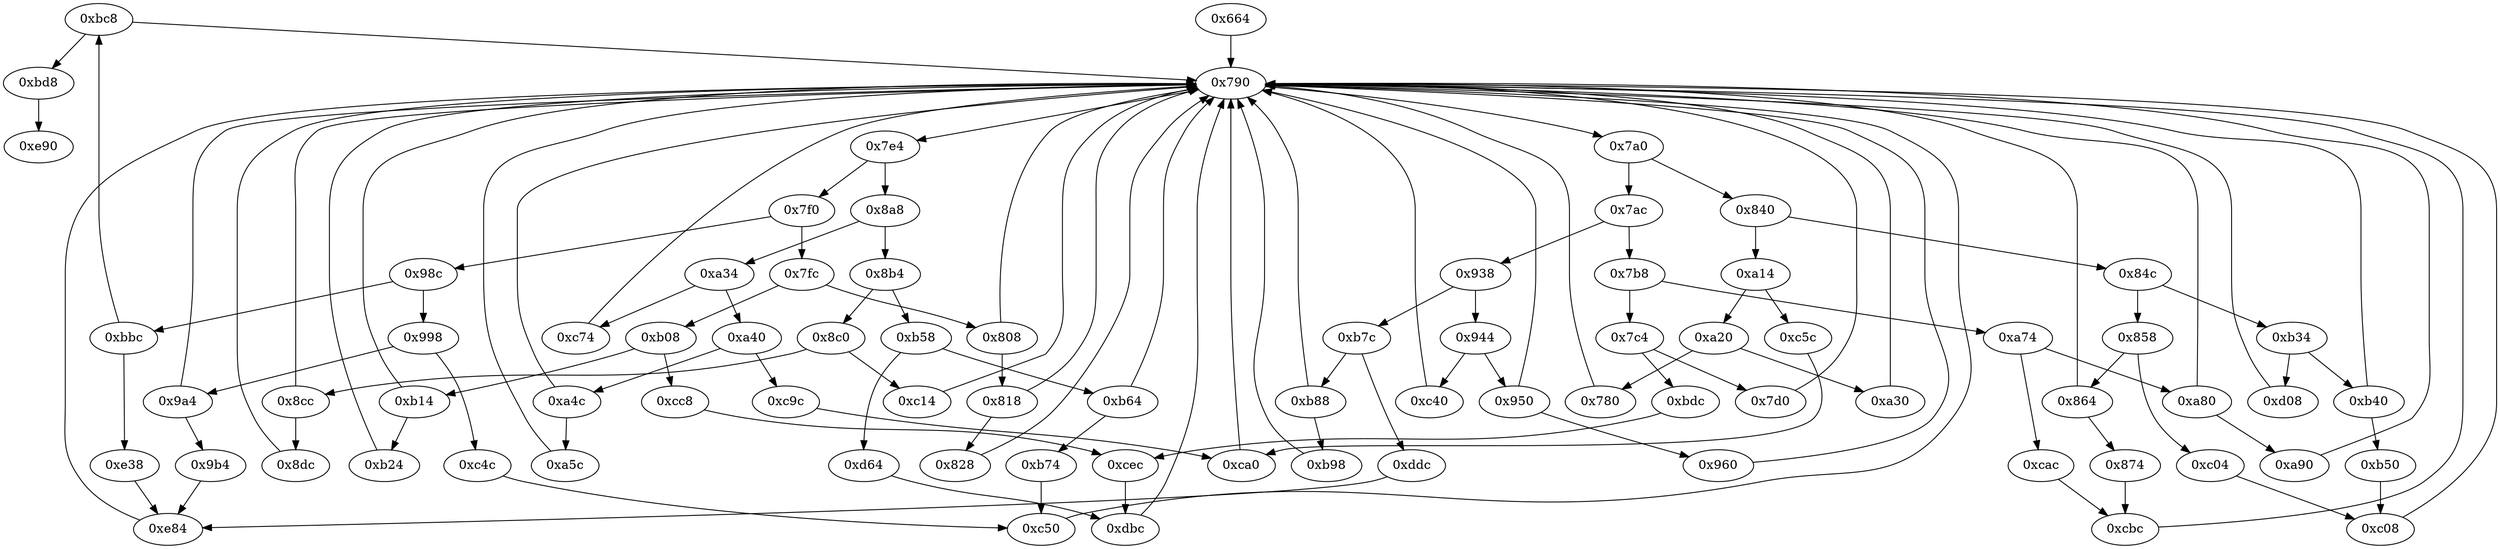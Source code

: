 strict digraph "" {
	"0xbd8"	 [opcode="[u'b']"];
	"0xe90"	 [opcode="[u'ldr', u'ldr', u'ldr', u'ldr', u'ldr', u'sub', u'sub', u'pop']"];
	"0xbd8" -> "0xe90";
	"0xdbc"	 [opcode="[u'mov', u'mov', u'cmn', u'mov', u'mov', u'teq', u'mov', u'b']"];
	"0x790"	 [opcode="[u'mov', u'ldr', u'cmp', u'b']"];
	"0xdbc" -> "0x790";
	"0xb24"	 [opcode="[u'mov', u'str', u'ldr', u'b']"];
	"0xb24" -> "0x790";
	"0x7fc"	 [opcode="[u'ldr', u'cmp', u'b']"];
	"0x808"	 [opcode="[u'ldr', u'cmp', u'mov', u'b']"];
	"0x7fc" -> "0x808";
	"0xb08"	 [opcode="[u'ldr', u'cmp', u'b']"];
	"0x7fc" -> "0xb08";
	"0xa40"	 [opcode="[u'ldr', u'cmp', u'b']"];
	"0xa4c"	 [opcode="[u'ldr', u'cmp', u'mov', u'b']"];
	"0xa40" -> "0xa4c";
	"0xc9c"	 [opcode="[u'mov']"];
	"0xa40" -> "0xc9c";
	"0xc4c"	 [opcode="[u'ldr']"];
	"0xc50"	 [opcode="[u'bl', u'ldr', u'b']"];
	"0xc4c" -> "0xc50";
	"0x780"	 [opcode="[u'ldr', u'cmp', u'mov', u'mov']"];
	"0x780" -> "0x790";
	"0xd64"	 [opcode="[u'sub', u'mov', u'str', u'ldr', u'ldr', u'cmp', u'mov', u'mov', u'strb', u'ldr', u'ldr', u'sub', u'mul', u'mvn', u'ldr', u'ldr', \
u'orr', u'mov', u'cmn', u'mov', u'cmp', u'mov']"];
	"0xd64" -> "0xdbc";
	"0xb7c"	 [opcode="[u'ldr', u'cmp', u'b']"];
	"0xb88"	 [opcode="[u'ldr', u'cmp', u'mov', u'b']"];
	"0xb7c" -> "0xb88";
	"0xddc"	 [opcode="[u'ldr', u'mov', u'str', u'ldr', u'ldr', u'rsb', u'mvn', u'mul', u'mov', u'eor', u'and', u'ldr', u'mov', u'ldr', u'cmp', u'mov', \
u'teq', u'ldr', u'mov', u'cmp', u'mov', u'mov', u'b']"];
	"0xb7c" -> "0xddc";
	"0x8cc"	 [opcode="[u'ldr', u'cmp', u'mov', u'b']"];
	"0x8dc"	 [opcode="[u'ldr', u'ldr', u'ldr', u'ldr', u'sub', u'mul', u'eor', u'and', u'ldr', u'mov', u'mov', u'ldr', u'cmp', u'mov', u'cmp', u'mov', \
u'mov', u'cmp', u'mov', u'mov', u'teq', u'mov', u'b']"];
	"0x8cc" -> "0x8dc";
	"0x8cc" -> "0x790";
	"0x7a0"	 [opcode="[u'ldr', u'cmp', u'b']"];
	"0x7ac"	 [opcode="[u'ldr', u'cmp', u'b']"];
	"0x7a0" -> "0x7ac";
	"0x840"	 [opcode="[u'ldr', u'cmp', u'b']"];
	"0x7a0" -> "0x840";
	"0x9b4"	 [opcode="[u'ldr', u'mov', u'ldr', u'ldr', u'ldr', u'sub', u'sub', u'add', u'mul', u'mov', u'eor', u'and', u'ldr', u'mov', u'ldr', u'cmp', \
u'mov', u'teq', u'ldr', u'mov', u'cmp', u'mov', u'mov', u'b']"];
	"0xe84"	 [opcode="[u'cmp', u'mov', u'b']"];
	"0x9b4" -> "0xe84";
	"0x864"	 [opcode="[u'ldr', u'cmp', u'mov', u'b']"];
	"0x874"	 [opcode="[u'ldr', u'ldr', u'mov', u'ldr', u'ldrb', u'ldr', u'sub', u'ldr', u'str', u'ldr', u'rsb', u'rsb', u'b']"];
	"0x864" -> "0x874";
	"0x864" -> "0x790";
	"0x944"	 [opcode="[u'ldr', u'cmp', u'b']"];
	"0xc40"	 [opcode="[u'ldr', u'mov', u'b']"];
	"0x944" -> "0xc40";
	"0x950"	 [opcode="[u'ldr', u'cmp', u'mov', u'b']"];
	"0x944" -> "0x950";
	"0x7d0"	 [opcode="[u'ldr', u'cmp', u'mov', u'ldr', u'b']"];
	"0x7d0" -> "0x790";
	"0x8b4"	 [opcode="[u'ldr', u'cmp', u'b']"];
	"0xb58"	 [opcode="[u'ldr', u'cmp', u'b']"];
	"0x8b4" -> "0xb58";
	"0x8c0"	 [opcode="[u'ldr', u'cmp', u'b']"];
	"0x8b4" -> "0x8c0";
	"0xb64"	 [opcode="[u'ldr', u'cmp', u'mov', u'b']"];
	"0xb74"	 [opcode="[u'ldr', u'b']"];
	"0xb64" -> "0xb74";
	"0xb64" -> "0x790";
	"0x7c4"	 [opcode="[u'ldr', u'cmp', u'b']"];
	"0x7c4" -> "0x7d0";
	"0xbdc"	 [opcode="[u'ldr', u'ldr', u'ldr', u'sub', u'mul', u'mvn', u'ldr', u'ldr', u'ldr', u'b']"];
	"0x7c4" -> "0xbdc";
	"0xa5c"	 [opcode="[u'ldr', u'ldr', u'ldr', u'cmp', u'mov', u'b']"];
	"0xa5c" -> "0x790";
	"0xb74" -> "0xc50";
	"0xa20"	 [opcode="[u'ldr', u'cmp', u'mov', u'b']"];
	"0xa20" -> "0x780";
	"0xa30"	 [opcode="[u'b']"];
	"0xa20" -> "0xa30";
	"0xb98"	 [opcode="[u'ldr', u'ldr', u'ldr', u'ldr', u'ldr', u'ldr', u'cmp', u'mov', u'b']"];
	"0xb88" -> "0xb98";
	"0xb88" -> "0x790";
	"0xbbc"	 [opcode="[u'ldr', u'cmp', u'b']"];
	"0xbc8"	 [opcode="[u'ldr', u'cmp', u'mov', u'b']"];
	"0xbbc" -> "0xbc8";
	"0xe38"	 [opcode="[u'ldr', u'mov', u'ldr', u'sub', u'mul', u'mov', u'eor', u'and', u'ldr', u'mov', u'ldr', u'cmp', u'mov', u'teq', u'ldr', u'mov', \
u'cmp', u'mov', u'mov']"];
	"0xbbc" -> "0xe38";
	"0xb40"	 [opcode="[u'ldr', u'cmp', u'mov', u'b']"];
	"0xb50"	 [opcode="[u'mov', u'b']"];
	"0xb40" -> "0xb50";
	"0xb40" -> "0x790";
	"0xcbc"	 [opcode="[u'str', u'ldr', u'b']"];
	"0x874" -> "0xcbc";
	"0xca0"	 [opcode="[u'str', u'ldr', u'b']"];
	"0xca0" -> "0x790";
	"0x7e4"	 [opcode="[u'ldr', u'cmp', u'b']"];
	"0x8a8"	 [opcode="[u'ldr', u'cmp', u'b']"];
	"0x7e4" -> "0x8a8";
	"0x7f0"	 [opcode="[u'ldr', u'cmp', u'b']"];
	"0x7e4" -> "0x7f0";
	"0x960"	 [opcode="[u'ldr', u'str', u'ldr', u'str', u'ldr', u'ldr', u'ldr', u'ldr', u'cmp', u'mov', u'b']"];
	"0x960" -> "0x790";
	"0x828"	 [opcode="[u'ldrb', u'ldr', u'ldr', u'cmp', u'mov', u'b']"];
	"0x828" -> "0x790";
	"0xa80"	 [opcode="[u'ldr', u'cmp', u'mov', u'b']"];
	"0xa80" -> "0x790";
	"0xa90"	 [opcode="[u'ldr', u'ldr', u'mov', u'ldr', u'ldrb', u'str', u'ldr', u'ldr', u'ldr', u'add', u'sub', u'sub', u'mul', u'eor', u'and', u'ldr', \
u'mov', u'mov', u'ldr', u'ldr', u'cmp', u'mov', u'teq', u'ldr', u'mov', u'cmp', u'mov', u'cmp', u'mov', u'b']"];
	"0xa80" -> "0xa90";
	"0x808" -> "0x790";
	"0x818"	 [opcode="[u'ldr', u'cmp', u'mov', u'b']"];
	"0x808" -> "0x818";
	"0xcc8"	 [opcode="[u'ldr', u'ldr', u'ldr', u'sub', u'mul', u'mvn', u'ldr', u'ldr', u'ldr']"];
	"0xb08" -> "0xcc8";
	"0xb14"	 [opcode="[u'ldr', u'cmp', u'mov', u'b']"];
	"0xb08" -> "0xb14";
	"0x9a4"	 [opcode="[u'ldr', u'cmp', u'mov', u'b']"];
	"0x9a4" -> "0x9b4";
	"0x9a4" -> "0x790";
	"0xc08"	 [opcode="[u'str', u'ldr', u'b']"];
	"0xc08" -> "0x790";
	"0xddc" -> "0xe84";
	"0xbc8" -> "0xbd8";
	"0xbc8" -> "0x790";
	"0xc74"	 [opcode="[u'ldrb', u'ldrb', u'mov', u'cmp', u'mov', u'cmp', u'mov', u'teq', u'mov', u'b']"];
	"0xc74" -> "0x790";
	"0x8dc" -> "0x790";
	"0xcbc" -> "0x790";
	"0xcec"	 [opcode="[u'orr', u'cmn', u'mov', u'mov', u'cmp', u'mov', u'b']"];
	"0xcc8" -> "0xcec";
	"0x7b8"	 [opcode="[u'ldr', u'cmp', u'b']"];
	"0x7ac" -> "0x7b8";
	"0x938"	 [opcode="[u'ldr', u'cmp', u'b']"];
	"0x7ac" -> "0x938";
	"0xb50" -> "0xc08";
	"0xa74"	 [opcode="[u'ldr', u'cmp', u'b']"];
	"0xa74" -> "0xa80";
	"0xcac"	 [opcode="[u'ldr', u'str', u'ldr', u'mov']"];
	"0xa74" -> "0xcac";
	"0xb34"	 [opcode="[u'ldr', u'cmp', u'b']"];
	"0xb34" -> "0xb40";
	"0xd08"	 [opcode="[u'ldr', u'mov', u'ldr', u'ldr', u'ldr', u'cmp', u'mov', u'sub', u'mul', u'mvn', u'mov', u'orr', u'ldr', u'cmn', u'mov', u'teq', \
u'ldr', u'mov', u'cmn', u'mov', u'cmp', u'mov', u'b']"];
	"0xb34" -> "0xd08";
	"0xb98" -> "0x790";
	"0x8a8" -> "0x8b4";
	"0xa34"	 [opcode="[u'ldr', u'cmp', u'b']"];
	"0x8a8" -> "0xa34";
	"0x790" -> "0x7a0";
	"0x790" -> "0x7e4";
	"0xc5c"	 [opcode="[u'ldr', u'ldr', u'add', u'add', u'sub', u'b']"];
	"0xc5c" -> "0xca0";
	"0xb58" -> "0xd64";
	"0xb58" -> "0xb64";
	"0x7b8" -> "0x7c4";
	"0x7b8" -> "0xa74";
	"0xd08" -> "0x790";
	"0xc04"	 [opcode="[u'mov']"];
	"0xc04" -> "0xc08";
	"0x998"	 [opcode="[u'ldr', u'cmp', u'b']"];
	"0x998" -> "0xc4c";
	"0x998" -> "0x9a4";
	"0x7f0" -> "0x7fc";
	"0x98c"	 [opcode="[u'ldr', u'cmp', u'b']"];
	"0x7f0" -> "0x98c";
	"0x98c" -> "0xbbc";
	"0x98c" -> "0x998";
	"0xb14" -> "0xb24";
	"0xb14" -> "0x790";
	"0xa34" -> "0xa40";
	"0xa34" -> "0xc74";
	"0xc40" -> "0x790";
	"0xa4c" -> "0xa5c";
	"0xa4c" -> "0x790";
	"0x8c0" -> "0x8cc";
	"0xc14"	 [opcode="[u'ldr', u'str', u'ldr', u'ldr', u'ldr', u'cmp', u'ldr', u'mov', u'mov', u'str', u'b']"];
	"0x8c0" -> "0xc14";
	"0xa30" -> "0x790";
	"0xc9c" -> "0xca0";
	"0xa14"	 [opcode="[u'ldr', u'cmp', u'b']"];
	"0xa14" -> "0xa20";
	"0xa14" -> "0xc5c";
	"0xbdc" -> "0xcec";
	"0x84c"	 [opcode="[u'ldr', u'cmp', u'b']"];
	"0x84c" -> "0xb34";
	"0x858"	 [opcode="[u'ldr', u'cmp', u'b']"];
	"0x84c" -> "0x858";
	"0x858" -> "0x864";
	"0x858" -> "0xc04";
	"0xa90" -> "0x790";
	"0x664"	 [opcode="[u'push', u'add', u'sub', u'str', u'ldr', u'mvn', u'ldr', u'ldr', u'str', u'ldr', u'ldr', u'ldr', u'str', u'sub', u'sub', u'add', \
u'mul', u'mov', u'mvn', u'orr', u'mov', u'cmn', u'ldr', u'mov', u'strb', u'ldr', u'cmp', u'mov', u'strb', u'rsb', u'sub', u'sub', \
u'str', u'str', u'ldr', u'ldr', u'str', u'ldr', u'ldr', u'str', u'ldr', u'str', u'ldr', u'str', u'ldr', u'ldr', u'ldr', u'str', \
u'ldr', u'ldr', u'str', u'ldr', u'str', u'ldr', u'str', u'ldr', u'str', u'ldr', u'str', u'ldr', u'ldr', u'add', u'str', u'ldr', \
u'add', u'str', u'str', u'str', u'str', u'str', u'b']"];
	"0x664" -> "0x790";
	"0xe38" -> "0xe84";
	"0xe84" -> "0x790";
	"0x938" -> "0xb7c";
	"0x938" -> "0x944";
	"0x818" -> "0x828";
	"0x818" -> "0x790";
	"0xc50" -> "0x790";
	"0xc14" -> "0x790";
	"0x950" -> "0x960";
	"0x950" -> "0x790";
	"0x840" -> "0xa14";
	"0x840" -> "0x84c";
	"0xcac" -> "0xcbc";
	"0xcec" -> "0xdbc";
}
